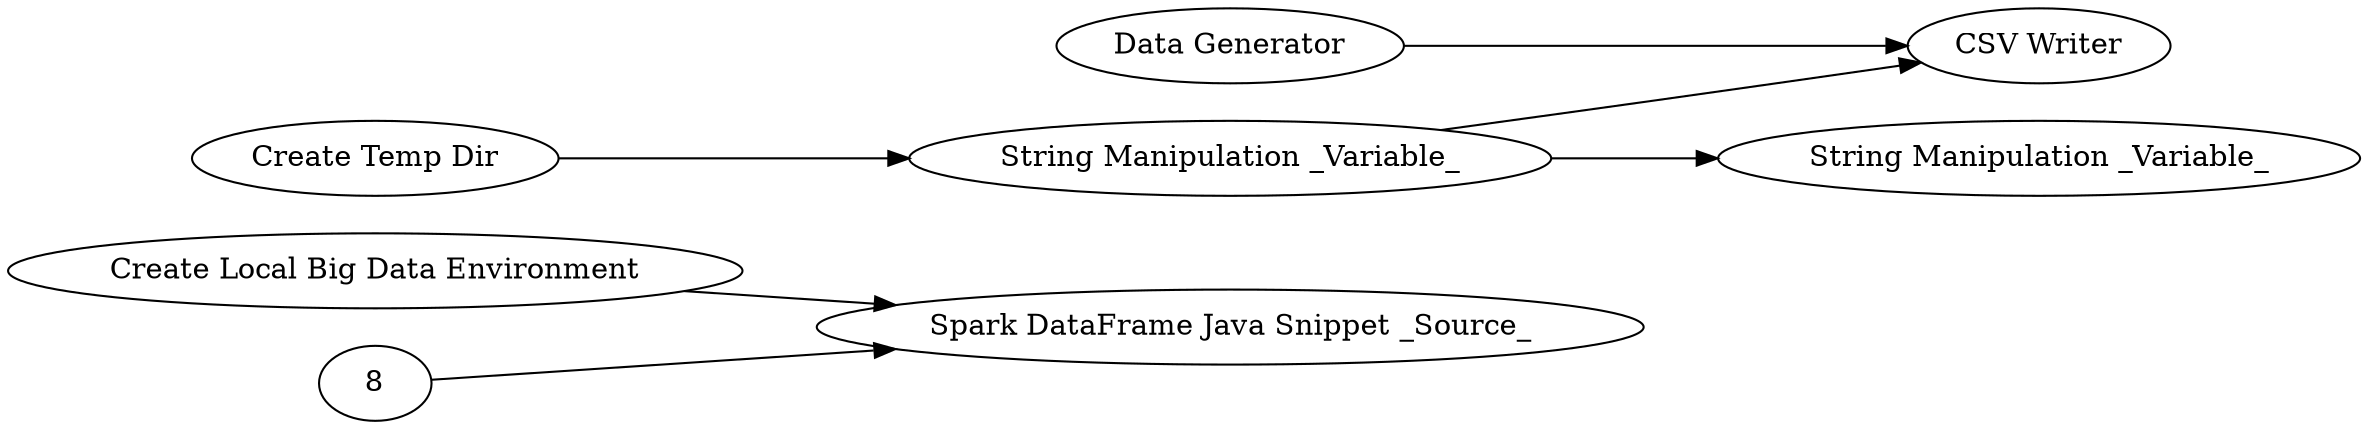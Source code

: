 digraph {
	1 [label="Create Local Big Data Environment"]
	7 [label="Spark DataFrame Java Snippet _Source_"]
	2 [label="CSV Writer"]
	3 [label="Data Generator"]
	4 [label="Create Temp Dir"]
	5 [label="String Manipulation _Variable_"]
	6 [label="String Manipulation _Variable_"]
	3 -> 2
	4 -> 5
	5 -> 6
	5 -> 2
	1 -> 7
	8 -> 7
	rankdir=LR
}
